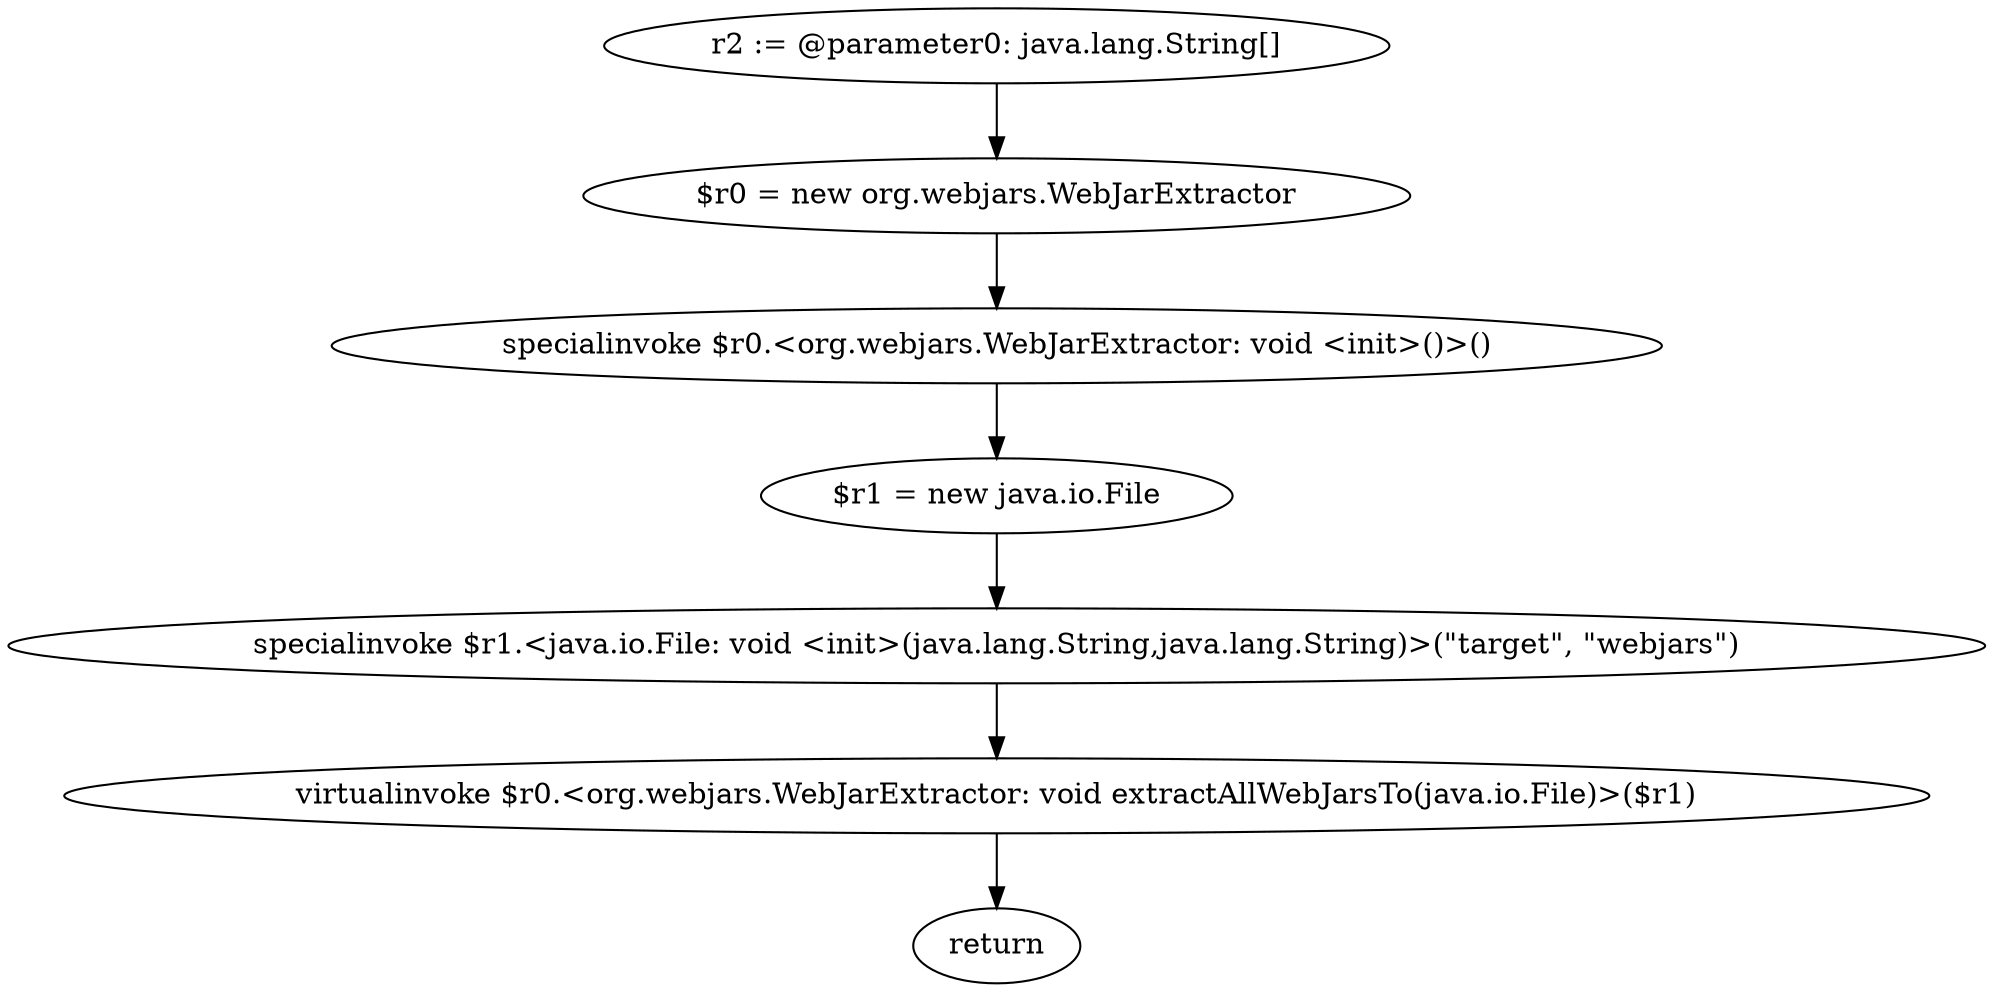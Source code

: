 digraph "unitGraph" {
    "r2 := @parameter0: java.lang.String[]"
    "$r0 = new org.webjars.WebJarExtractor"
    "specialinvoke $r0.<org.webjars.WebJarExtractor: void <init>()>()"
    "$r1 = new java.io.File"
    "specialinvoke $r1.<java.io.File: void <init>(java.lang.String,java.lang.String)>(\"target\", \"webjars\")"
    "virtualinvoke $r0.<org.webjars.WebJarExtractor: void extractAllWebJarsTo(java.io.File)>($r1)"
    "return"
    "r2 := @parameter0: java.lang.String[]"->"$r0 = new org.webjars.WebJarExtractor";
    "$r0 = new org.webjars.WebJarExtractor"->"specialinvoke $r0.<org.webjars.WebJarExtractor: void <init>()>()";
    "specialinvoke $r0.<org.webjars.WebJarExtractor: void <init>()>()"->"$r1 = new java.io.File";
    "$r1 = new java.io.File"->"specialinvoke $r1.<java.io.File: void <init>(java.lang.String,java.lang.String)>(\"target\", \"webjars\")";
    "specialinvoke $r1.<java.io.File: void <init>(java.lang.String,java.lang.String)>(\"target\", \"webjars\")"->"virtualinvoke $r0.<org.webjars.WebJarExtractor: void extractAllWebJarsTo(java.io.File)>($r1)";
    "virtualinvoke $r0.<org.webjars.WebJarExtractor: void extractAllWebJarsTo(java.io.File)>($r1)"->"return";
}
